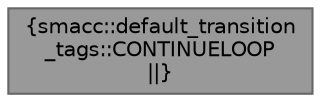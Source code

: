 digraph "smacc::default_transition_tags::CONTINUELOOP"
{
 // LATEX_PDF_SIZE
  bgcolor="transparent";
  edge [fontname=Helvetica,fontsize=10,labelfontname=Helvetica,labelfontsize=10];
  node [fontname=Helvetica,fontsize=10,shape=box,height=0.2,width=0.4];
  Node1 [label="{smacc::default_transition\l_tags::CONTINUELOOP\n||}",height=0.2,width=0.4,color="gray40", fillcolor="grey60", style="filled", fontcolor="black",tooltip=" "];
}
